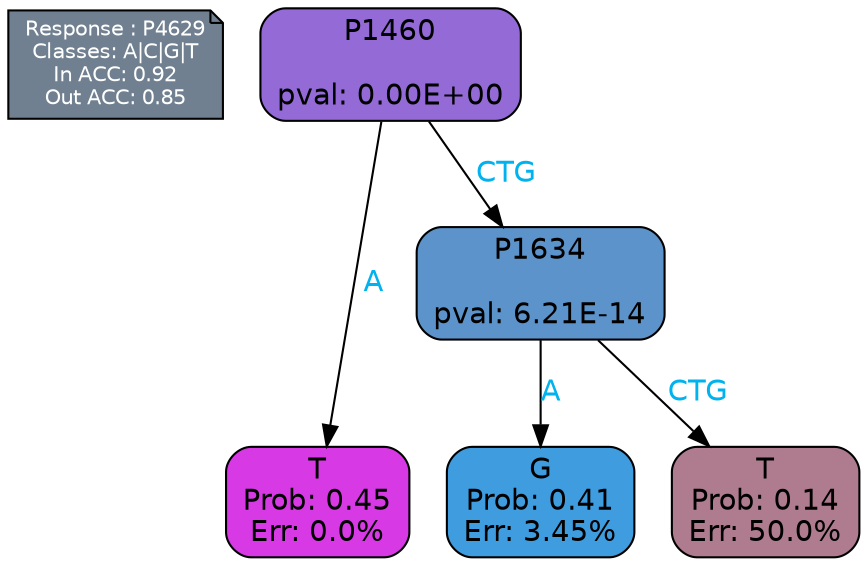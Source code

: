 digraph Tree {
node [shape=box, style="filled, rounded", color="black", fontname=helvetica] ;
graph [ranksep=equally, splines=polylines, bgcolor=transparent, dpi=600] ;
edge [fontname=helvetica] ;
LEGEND [label="Response : P4629
Classes: A|C|G|T
In ACC: 0.92
Out ACC: 0.85
",shape=note,align=left,style=filled,fillcolor="slategray",fontcolor="white",fontsize=10];1 [label="P1460

pval: 0.00E+00", fillcolor="#936ad6"] ;
2 [label="T
Prob: 0.45
Err: 0.0%", fillcolor="#d739e5"] ;
3 [label="P1634

pval: 6.21E-14", fillcolor="#5b93ca"] ;
4 [label="G
Prob: 0.41
Err: 3.45%", fillcolor="#3e9cdf"] ;
5 [label="T
Prob: 0.14
Err: 50.0%", fillcolor="#ae7b8f"] ;
1 -> 2 [label="A",fontcolor=deepskyblue2] ;
1 -> 3 [label="CTG",fontcolor=deepskyblue2] ;
3 -> 4 [label="A",fontcolor=deepskyblue2] ;
3 -> 5 [label="CTG",fontcolor=deepskyblue2] ;
{rank = same; 2;4;5;}{rank = same; LEGEND;1;}}